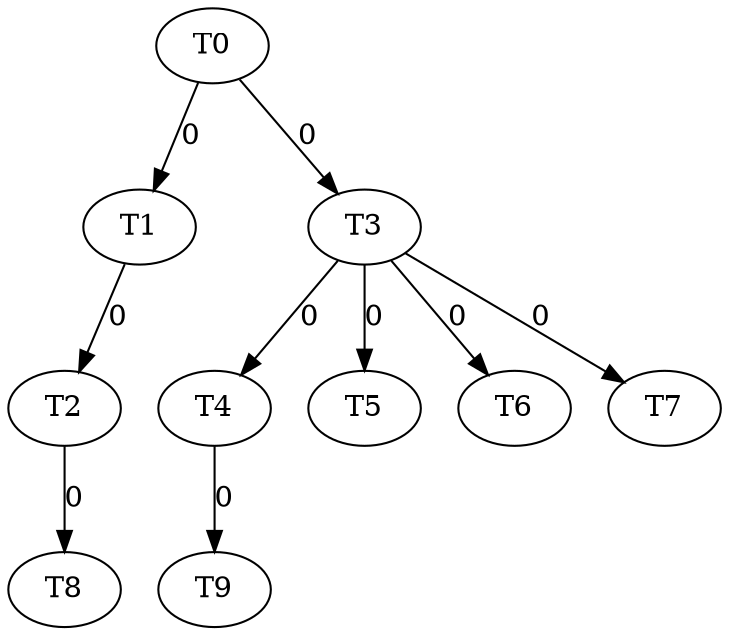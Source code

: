 digraph "tree_09.47-17.04.2020" {
	0 [label=T0]
	1 [label=T1]
	2 [label=T2]
	3 [label=T3]
	4 [label=T4]
	5 [label=T5]
	6 [label=T6]
	7 [label=T7]
	8 [label=T8]
	9 [label=T9]
	0 -> 1 [label=0]
	0 -> 3 [label=0]
	1 -> 2 [label=0]
	2 -> 8 [label=0]
	3 -> 4 [label=0]
	3 -> 5 [label=0]
	3 -> 6 [label=0]
	3 -> 7 [label=0]
	4 -> 9 [label=0]
}
